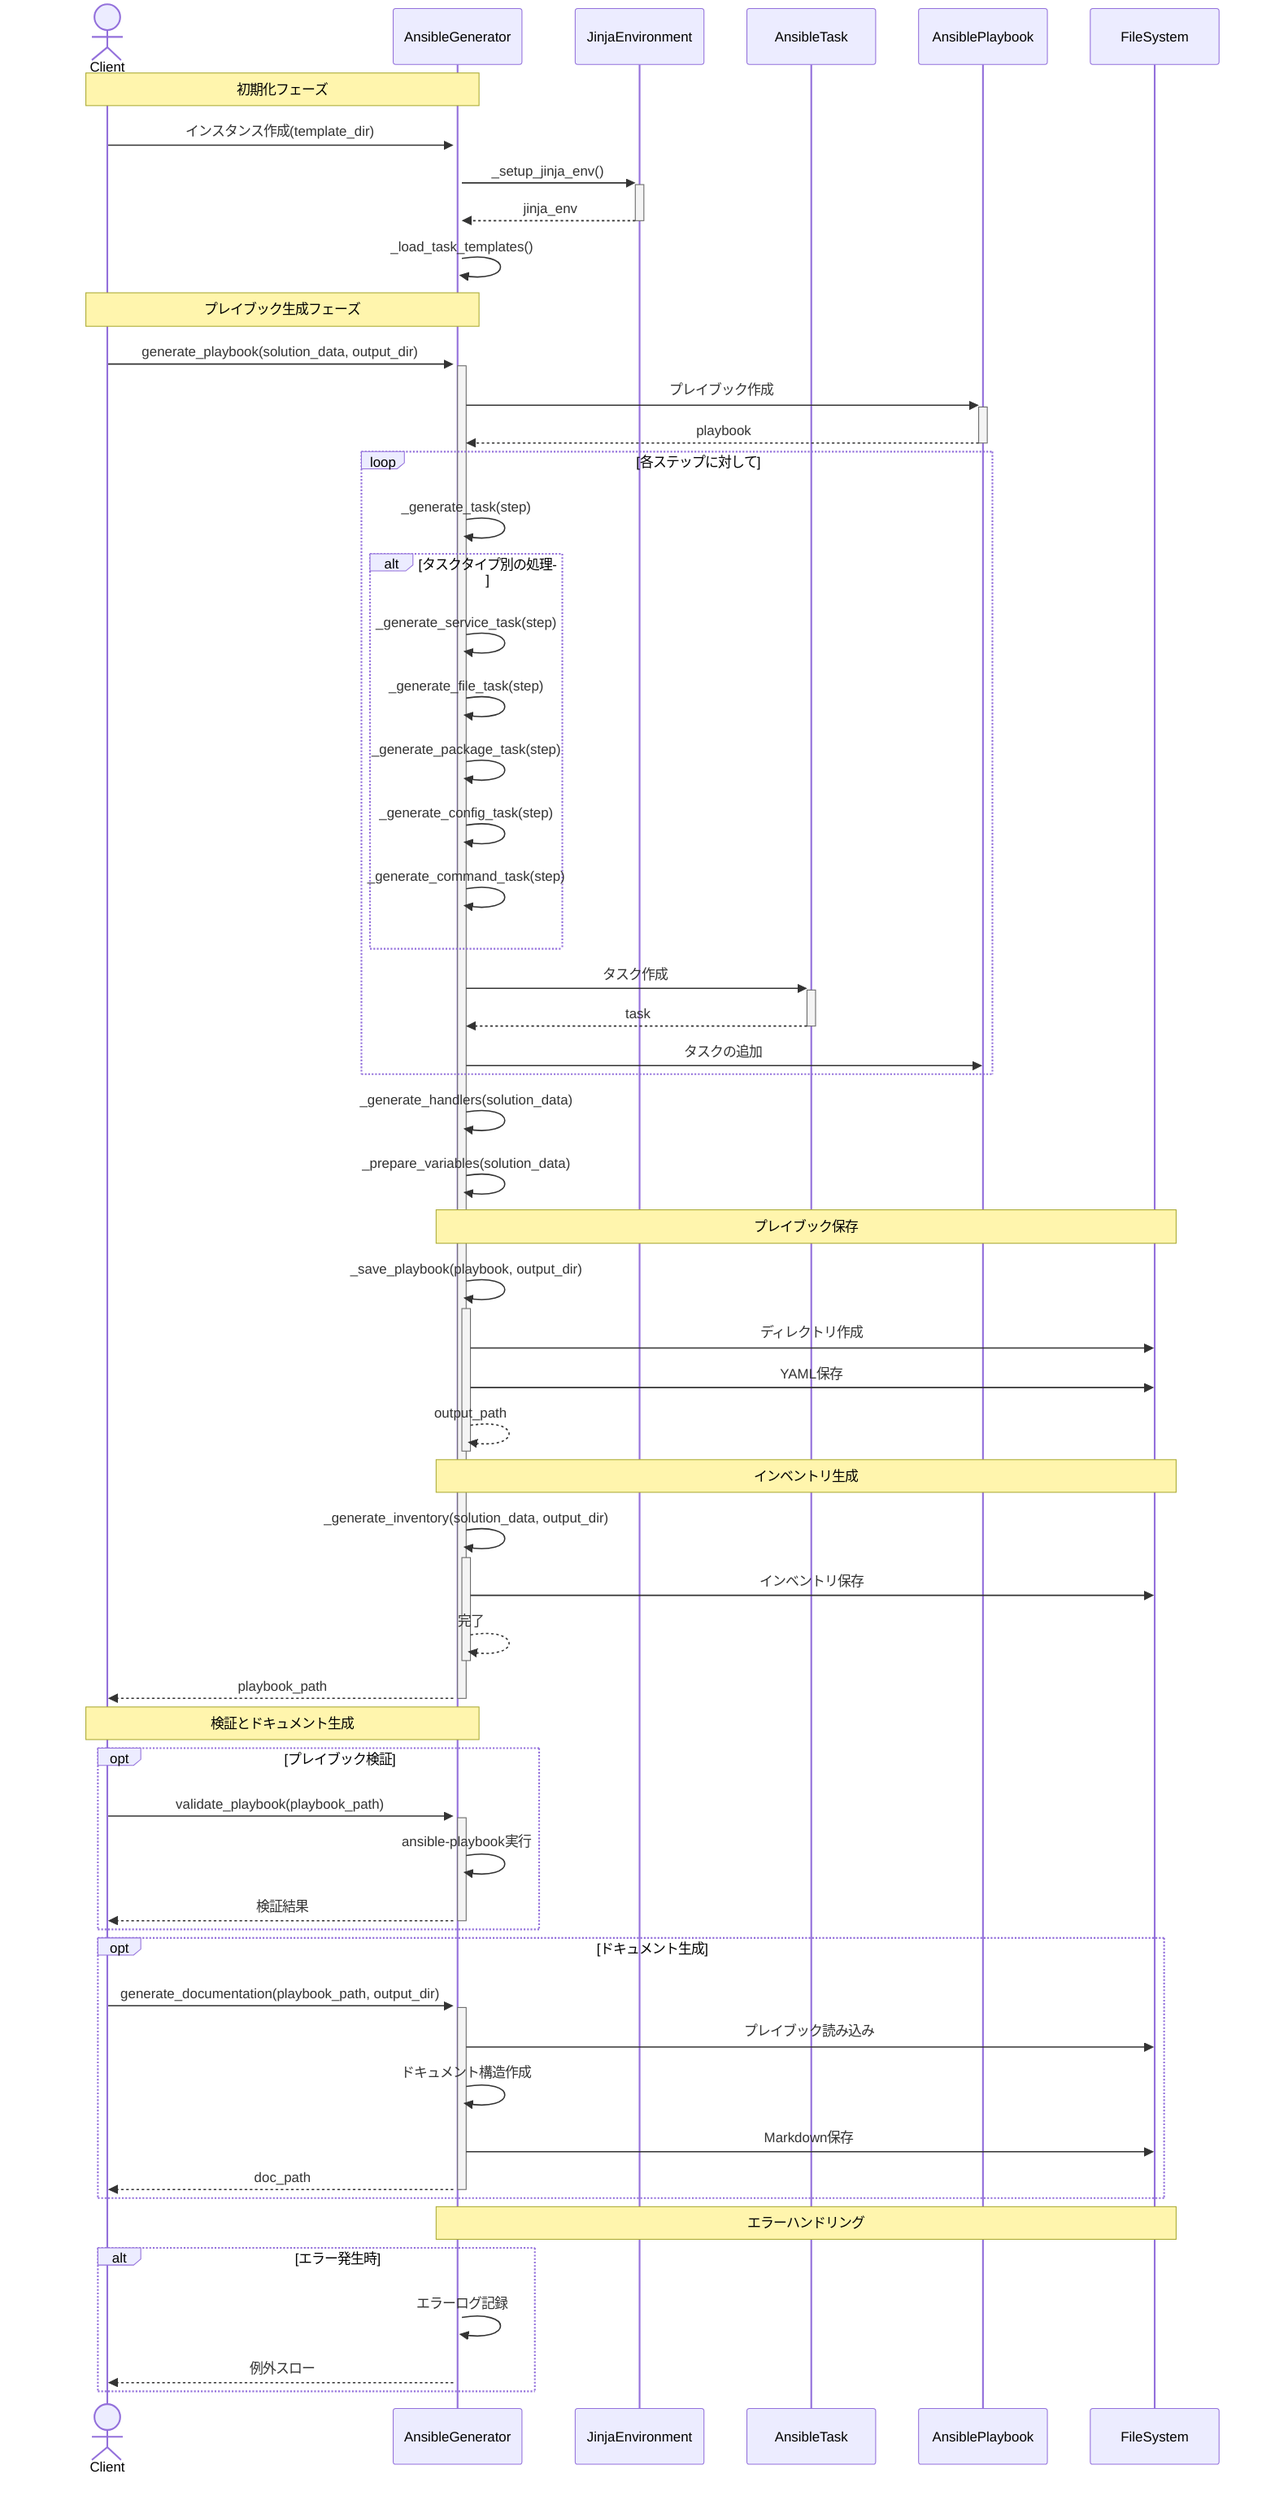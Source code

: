 sequenceDiagram
    actor Client
    participant AG as AnsibleGenerator
    participant JE as JinjaEnvironment
    participant AT as AnsibleTask
    participant AP as AnsiblePlaybook
    participant FS as FileSystem
    
    Note over Client,AG: 初期化フェーズ
    Client->>+AG: インスタンス作成(template_dir)
    AG->>+JE: _setup_jinja_env()
    JE-->>-AG: jinja_env
    AG->>AG: _load_task_templates()
    
    Note over Client,AG: プレイブック生成フェーズ
    Client->>+AG: generate_playbook(solution_data, output_dir)
    
    AG->>+AP: プレイブック作成
    AP-->>-AG: playbook
    
    loop 各ステップに対して
        AG->>AG: _generate_task(step)
        
        alt タスクタイプ別の処理
            AG->>AG: _generate_service_task(step)
            AG->>AG: _generate_file_task(step)
            AG->>AG: _generate_package_task(step)
            AG->>AG: _generate_config_task(step)
            AG->>AG: _generate_command_task(step)
        end
        
        AG->>+AT: タスク作成
        AT-->>-AG: task
        AG->>AP: タスクの追加
    end
    
    AG->>AG: _generate_handlers(solution_data)
    AG->>AG: _prepare_variables(solution_data)
    
    Note over AG,FS: プレイブック保存
    AG->>+AG: _save_playbook(playbook, output_dir)
    AG->>FS: ディレクトリ作成
    AG->>FS: YAML保存
    AG-->>-AG: output_path
    
    Note over AG,FS: インベントリ生成
    AG->>+AG: _generate_inventory(solution_data, output_dir)
    AG->>FS: インベントリ保存
    AG-->>-AG: 完了
    
    AG-->>-Client: playbook_path
    
    Note over Client,AG: 検証とドキュメント生成
    opt プレイブック検証
        Client->>+AG: validate_playbook(playbook_path)
        AG->>AG: ansible-playbook実行
        AG-->>-Client: 検証結果
    end
    
    opt ドキュメント生成
        Client->>+AG: generate_documentation(playbook_path, output_dir)
        AG->>FS: プレイブック読み込み
        AG->>AG: ドキュメント構造作成
        AG->>FS: Markdown保存
        AG-->>-Client: doc_path
    end
    
    Note over AG,FS: エラーハンドリング
    alt エラー発生時
        AG->>AG: エラーログ記録
        AG-->>Client: 例外スロー
    end